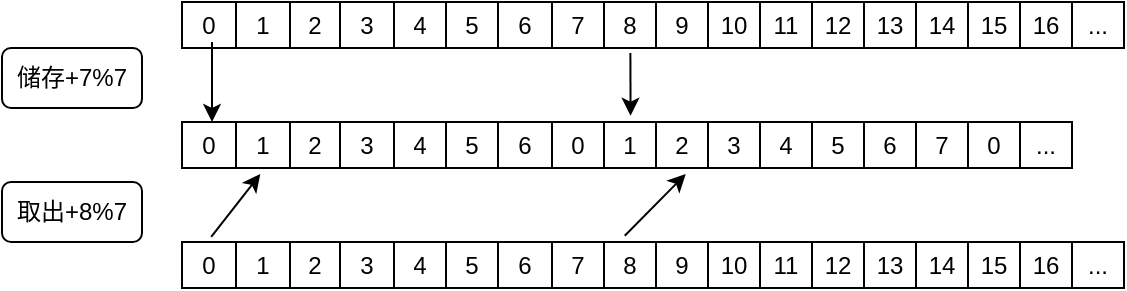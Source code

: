 <mxfile>
    <diagram id="WmXZn-xdo7FN-RLZN24F" name="第 1 页">
        <mxGraphModel dx="550" dy="493" grid="1" gridSize="10" guides="1" tooltips="1" connect="1" arrows="1" fold="1" page="1" pageScale="1" pageWidth="827" pageHeight="1169" math="0" shadow="0">
            <root>
                <mxCell id="0"/>
                <mxCell id="1" parent="0"/>
                <mxCell id="3" value="" style="shape=table;html=1;whiteSpace=wrap;startSize=0;container=1;collapsible=0;childLayout=tableLayout;" vertex="1" parent="1">
                    <mxGeometry x="120" y="180" width="471" height="23" as="geometry"/>
                </mxCell>
                <mxCell id="4" value="" style="shape=tableRow;horizontal=0;startSize=0;swimlaneHead=0;swimlaneBody=0;top=0;left=0;bottom=0;right=0;collapsible=0;dropTarget=0;fillColor=none;points=[[0,0.5],[1,0.5]];portConstraint=eastwest;" vertex="1" parent="3">
                    <mxGeometry width="471" height="23" as="geometry"/>
                </mxCell>
                <mxCell id="101" value="0" style="shape=partialRectangle;html=1;whiteSpace=wrap;connectable=0;fillColor=none;top=0;left=0;bottom=0;right=0;overflow=hidden;" vertex="1" parent="4">
                    <mxGeometry width="27" height="23" as="geometry">
                        <mxRectangle width="27" height="23" as="alternateBounds"/>
                    </mxGeometry>
                </mxCell>
                <mxCell id="5" value="1" style="shape=partialRectangle;html=1;whiteSpace=wrap;connectable=0;fillColor=none;top=0;left=0;bottom=0;right=0;overflow=hidden;" vertex="1" parent="4">
                    <mxGeometry x="27" width="27" height="23" as="geometry">
                        <mxRectangle width="27" height="23" as="alternateBounds"/>
                    </mxGeometry>
                </mxCell>
                <mxCell id="6" value="2" style="shape=partialRectangle;html=1;whiteSpace=wrap;connectable=0;fillColor=none;top=0;left=0;bottom=0;right=0;overflow=hidden;" vertex="1" parent="4">
                    <mxGeometry x="54" width="25" height="23" as="geometry">
                        <mxRectangle width="25" height="23" as="alternateBounds"/>
                    </mxGeometry>
                </mxCell>
                <mxCell id="7" value="3" style="shape=partialRectangle;html=1;whiteSpace=wrap;connectable=0;fillColor=none;top=0;left=0;bottom=0;right=0;overflow=hidden;" vertex="1" parent="4">
                    <mxGeometry x="79" width="27" height="23" as="geometry">
                        <mxRectangle width="27" height="23" as="alternateBounds"/>
                    </mxGeometry>
                </mxCell>
                <mxCell id="8" value="4" style="shape=partialRectangle;html=1;whiteSpace=wrap;connectable=0;fillColor=none;top=0;left=0;bottom=0;right=0;overflow=hidden;" vertex="1" parent="4">
                    <mxGeometry x="106" width="26" height="23" as="geometry">
                        <mxRectangle width="26" height="23" as="alternateBounds"/>
                    </mxGeometry>
                </mxCell>
                <mxCell id="9" value="5" style="shape=partialRectangle;html=1;whiteSpace=wrap;connectable=0;fillColor=none;top=0;left=0;bottom=0;right=0;overflow=hidden;" vertex="1" parent="4">
                    <mxGeometry x="132" width="26" height="23" as="geometry">
                        <mxRectangle width="26" height="23" as="alternateBounds"/>
                    </mxGeometry>
                </mxCell>
                <mxCell id="10" value="6" style="shape=partialRectangle;html=1;whiteSpace=wrap;connectable=0;fillColor=none;top=0;left=0;bottom=0;right=0;overflow=hidden;" vertex="1" parent="4">
                    <mxGeometry x="158" width="27" height="23" as="geometry">
                        <mxRectangle width="27" height="23" as="alternateBounds"/>
                    </mxGeometry>
                </mxCell>
                <mxCell id="11" value="7" style="shape=partialRectangle;html=1;whiteSpace=wrap;connectable=0;fillColor=none;top=0;left=0;bottom=0;right=0;overflow=hidden;" vertex="1" parent="4">
                    <mxGeometry x="185" width="26" height="23" as="geometry">
                        <mxRectangle width="26" height="23" as="alternateBounds"/>
                    </mxGeometry>
                </mxCell>
                <mxCell id="12" value="8" style="shape=partialRectangle;html=1;whiteSpace=wrap;connectable=0;fillColor=none;top=0;left=0;bottom=0;right=0;overflow=hidden;" vertex="1" parent="4">
                    <mxGeometry x="211" width="26" height="23" as="geometry">
                        <mxRectangle width="26" height="23" as="alternateBounds"/>
                    </mxGeometry>
                </mxCell>
                <mxCell id="13" value="9" style="shape=partialRectangle;html=1;whiteSpace=wrap;connectable=0;fillColor=none;top=0;left=0;bottom=0;right=0;overflow=hidden;" vertex="1" parent="4">
                    <mxGeometry x="237" width="26" height="23" as="geometry">
                        <mxRectangle width="26" height="23" as="alternateBounds"/>
                    </mxGeometry>
                </mxCell>
                <mxCell id="14" value="10" style="shape=partialRectangle;html=1;whiteSpace=wrap;connectable=0;fillColor=none;top=0;left=0;bottom=0;right=0;overflow=hidden;" vertex="1" parent="4">
                    <mxGeometry x="263" width="26" height="23" as="geometry">
                        <mxRectangle width="26" height="23" as="alternateBounds"/>
                    </mxGeometry>
                </mxCell>
                <mxCell id="15" value="11" style="shape=partialRectangle;html=1;whiteSpace=wrap;connectable=0;fillColor=none;top=0;left=0;bottom=0;right=0;overflow=hidden;" vertex="1" parent="4">
                    <mxGeometry x="289" width="26" height="23" as="geometry">
                        <mxRectangle width="26" height="23" as="alternateBounds"/>
                    </mxGeometry>
                </mxCell>
                <mxCell id="16" value="12" style="shape=partialRectangle;html=1;whiteSpace=wrap;connectable=0;fillColor=none;top=0;left=0;bottom=0;right=0;overflow=hidden;" vertex="1" parent="4">
                    <mxGeometry x="315" width="26" height="23" as="geometry">
                        <mxRectangle width="26" height="23" as="alternateBounds"/>
                    </mxGeometry>
                </mxCell>
                <mxCell id="17" value="13" style="shape=partialRectangle;html=1;whiteSpace=wrap;connectable=0;fillColor=none;top=0;left=0;bottom=0;right=0;overflow=hidden;" vertex="1" parent="4">
                    <mxGeometry x="341" width="26" height="23" as="geometry">
                        <mxRectangle width="26" height="23" as="alternateBounds"/>
                    </mxGeometry>
                </mxCell>
                <mxCell id="18" value="14" style="shape=partialRectangle;html=1;whiteSpace=wrap;connectable=0;fillColor=none;top=0;left=0;bottom=0;right=0;overflow=hidden;" vertex="1" parent="4">
                    <mxGeometry x="367" width="26" height="23" as="geometry">
                        <mxRectangle width="26" height="23" as="alternateBounds"/>
                    </mxGeometry>
                </mxCell>
                <mxCell id="19" value="15" style="shape=partialRectangle;html=1;whiteSpace=wrap;connectable=0;fillColor=none;top=0;left=0;bottom=0;right=0;overflow=hidden;" vertex="1" parent="4">
                    <mxGeometry x="393" width="26" height="23" as="geometry">
                        <mxRectangle width="26" height="23" as="alternateBounds"/>
                    </mxGeometry>
                </mxCell>
                <mxCell id="20" value="16" style="shape=partialRectangle;html=1;whiteSpace=wrap;connectable=0;fillColor=none;top=0;left=0;bottom=0;right=0;overflow=hidden;" vertex="1" parent="4">
                    <mxGeometry x="419" width="26" height="23" as="geometry">
                        <mxRectangle width="26" height="23" as="alternateBounds"/>
                    </mxGeometry>
                </mxCell>
                <mxCell id="21" value="..." style="shape=partialRectangle;html=1;whiteSpace=wrap;connectable=0;fillColor=none;top=0;left=0;bottom=0;right=0;overflow=hidden;" vertex="1" parent="4">
                    <mxGeometry x="445" width="26" height="23" as="geometry">
                        <mxRectangle width="26" height="23" as="alternateBounds"/>
                    </mxGeometry>
                </mxCell>
                <mxCell id="42" value="" style="shape=table;html=1;whiteSpace=wrap;startSize=0;container=1;collapsible=0;childLayout=tableLayout;" vertex="1" parent="1">
                    <mxGeometry x="120" y="240" width="445" height="23" as="geometry"/>
                </mxCell>
                <mxCell id="43" value="" style="shape=tableRow;horizontal=0;startSize=0;swimlaneHead=0;swimlaneBody=0;top=0;left=0;bottom=0;right=0;collapsible=0;dropTarget=0;fillColor=none;points=[[0,0.5],[1,0.5]];portConstraint=eastwest;" vertex="1" parent="42">
                    <mxGeometry width="445" height="23" as="geometry"/>
                </mxCell>
                <mxCell id="61" value="0" style="shape=partialRectangle;html=1;whiteSpace=wrap;connectable=0;fillColor=none;top=0;left=0;bottom=0;right=0;overflow=hidden;" vertex="1" parent="43">
                    <mxGeometry width="27" height="23" as="geometry">
                        <mxRectangle width="27" height="23" as="alternateBounds"/>
                    </mxGeometry>
                </mxCell>
                <mxCell id="44" value="1" style="shape=partialRectangle;html=1;whiteSpace=wrap;connectable=0;fillColor=none;top=0;left=0;bottom=0;right=0;overflow=hidden;" vertex="1" parent="43">
                    <mxGeometry x="27" width="27" height="23" as="geometry">
                        <mxRectangle width="27" height="23" as="alternateBounds"/>
                    </mxGeometry>
                </mxCell>
                <mxCell id="45" value="2" style="shape=partialRectangle;html=1;whiteSpace=wrap;connectable=0;fillColor=none;top=0;left=0;bottom=0;right=0;overflow=hidden;" vertex="1" parent="43">
                    <mxGeometry x="54" width="25" height="23" as="geometry">
                        <mxRectangle width="25" height="23" as="alternateBounds"/>
                    </mxGeometry>
                </mxCell>
                <mxCell id="46" value="3" style="shape=partialRectangle;html=1;whiteSpace=wrap;connectable=0;fillColor=none;top=0;left=0;bottom=0;right=0;overflow=hidden;" vertex="1" parent="43">
                    <mxGeometry x="79" width="27" height="23" as="geometry">
                        <mxRectangle width="27" height="23" as="alternateBounds"/>
                    </mxGeometry>
                </mxCell>
                <mxCell id="47" value="4" style="shape=partialRectangle;html=1;whiteSpace=wrap;connectable=0;fillColor=none;top=0;left=0;bottom=0;right=0;overflow=hidden;" vertex="1" parent="43">
                    <mxGeometry x="106" width="26" height="23" as="geometry">
                        <mxRectangle width="26" height="23" as="alternateBounds"/>
                    </mxGeometry>
                </mxCell>
                <mxCell id="48" value="5" style="shape=partialRectangle;html=1;whiteSpace=wrap;connectable=0;fillColor=none;top=0;left=0;bottom=0;right=0;overflow=hidden;" vertex="1" parent="43">
                    <mxGeometry x="132" width="26" height="23" as="geometry">
                        <mxRectangle width="26" height="23" as="alternateBounds"/>
                    </mxGeometry>
                </mxCell>
                <mxCell id="49" value="6" style="shape=partialRectangle;html=1;whiteSpace=wrap;connectable=0;fillColor=none;top=0;left=0;bottom=0;right=0;overflow=hidden;" vertex="1" parent="43">
                    <mxGeometry x="158" width="27" height="23" as="geometry">
                        <mxRectangle width="27" height="23" as="alternateBounds"/>
                    </mxGeometry>
                </mxCell>
                <mxCell id="50" value="0" style="shape=partialRectangle;html=1;whiteSpace=wrap;connectable=0;fillColor=none;top=0;left=0;bottom=0;right=0;overflow=hidden;" vertex="1" parent="43">
                    <mxGeometry x="185" width="26" height="23" as="geometry">
                        <mxRectangle width="26" height="23" as="alternateBounds"/>
                    </mxGeometry>
                </mxCell>
                <mxCell id="51" value="1" style="shape=partialRectangle;html=1;whiteSpace=wrap;connectable=0;fillColor=none;top=0;left=0;bottom=0;right=0;overflow=hidden;" vertex="1" parent="43">
                    <mxGeometry x="211" width="26" height="23" as="geometry">
                        <mxRectangle width="26" height="23" as="alternateBounds"/>
                    </mxGeometry>
                </mxCell>
                <mxCell id="52" value="2" style="shape=partialRectangle;html=1;whiteSpace=wrap;connectable=0;fillColor=none;top=0;left=0;bottom=0;right=0;overflow=hidden;" vertex="1" parent="43">
                    <mxGeometry x="237" width="26" height="23" as="geometry">
                        <mxRectangle width="26" height="23" as="alternateBounds"/>
                    </mxGeometry>
                </mxCell>
                <mxCell id="53" value="3" style="shape=partialRectangle;html=1;whiteSpace=wrap;connectable=0;fillColor=none;top=0;left=0;bottom=0;right=0;overflow=hidden;" vertex="1" parent="43">
                    <mxGeometry x="263" width="26" height="23" as="geometry">
                        <mxRectangle width="26" height="23" as="alternateBounds"/>
                    </mxGeometry>
                </mxCell>
                <mxCell id="54" value="4" style="shape=partialRectangle;html=1;whiteSpace=wrap;connectable=0;fillColor=none;top=0;left=0;bottom=0;right=0;overflow=hidden;" vertex="1" parent="43">
                    <mxGeometry x="289" width="26" height="23" as="geometry">
                        <mxRectangle width="26" height="23" as="alternateBounds"/>
                    </mxGeometry>
                </mxCell>
                <mxCell id="55" value="5" style="shape=partialRectangle;html=1;whiteSpace=wrap;connectable=0;fillColor=none;top=0;left=0;bottom=0;right=0;overflow=hidden;" vertex="1" parent="43">
                    <mxGeometry x="315" width="26" height="23" as="geometry">
                        <mxRectangle width="26" height="23" as="alternateBounds"/>
                    </mxGeometry>
                </mxCell>
                <mxCell id="56" value="6" style="shape=partialRectangle;html=1;whiteSpace=wrap;connectable=0;fillColor=none;top=0;left=0;bottom=0;right=0;overflow=hidden;" vertex="1" parent="43">
                    <mxGeometry x="341" width="26" height="23" as="geometry">
                        <mxRectangle width="26" height="23" as="alternateBounds"/>
                    </mxGeometry>
                </mxCell>
                <mxCell id="57" value="7" style="shape=partialRectangle;html=1;whiteSpace=wrap;connectable=0;fillColor=none;top=0;left=0;bottom=0;right=0;overflow=hidden;" vertex="1" parent="43">
                    <mxGeometry x="367" width="26" height="23" as="geometry">
                        <mxRectangle width="26" height="23" as="alternateBounds"/>
                    </mxGeometry>
                </mxCell>
                <mxCell id="58" value="0" style="shape=partialRectangle;html=1;whiteSpace=wrap;connectable=0;fillColor=none;top=0;left=0;bottom=0;right=0;overflow=hidden;" vertex="1" parent="43">
                    <mxGeometry x="393" width="26" height="23" as="geometry">
                        <mxRectangle width="26" height="23" as="alternateBounds"/>
                    </mxGeometry>
                </mxCell>
                <mxCell id="59" value="..." style="shape=partialRectangle;html=1;whiteSpace=wrap;connectable=0;fillColor=none;top=0;left=0;bottom=0;right=0;overflow=hidden;" vertex="1" parent="43">
                    <mxGeometry x="419" width="26" height="23" as="geometry">
                        <mxRectangle width="26" height="23" as="alternateBounds"/>
                    </mxGeometry>
                </mxCell>
                <mxCell id="103" value="储存+7%7" style="rounded=1;whiteSpace=wrap;html=1;" vertex="1" parent="1">
                    <mxGeometry x="30" y="203" width="70" height="30" as="geometry"/>
                </mxCell>
                <mxCell id="104" value="取出+8%7" style="rounded=1;whiteSpace=wrap;html=1;" vertex="1" parent="1">
                    <mxGeometry x="30" y="270" width="70" height="30" as="geometry"/>
                </mxCell>
                <mxCell id="121" value="" style="endArrow=classic;html=1;" edge="1" parent="1">
                    <mxGeometry width="50" height="50" relative="1" as="geometry">
                        <mxPoint x="135" y="200" as="sourcePoint"/>
                        <mxPoint x="135" y="240" as="targetPoint"/>
                    </mxGeometry>
                </mxCell>
                <mxCell id="122" value="" style="endArrow=classic;html=1;exitX=0.476;exitY=1.106;exitDx=0;exitDy=0;exitPerimeter=0;entryX=0.504;entryY=-0.136;entryDx=0;entryDy=0;entryPerimeter=0;" edge="1" parent="1" source="4" target="43">
                    <mxGeometry width="50" height="50" relative="1" as="geometry">
                        <mxPoint x="344" y="180" as="sourcePoint"/>
                        <mxPoint x="344" y="230" as="targetPoint"/>
                    </mxGeometry>
                </mxCell>
                <mxCell id="143" value="" style="shape=table;html=1;whiteSpace=wrap;startSize=0;container=1;collapsible=0;childLayout=tableLayout;" vertex="1" parent="1">
                    <mxGeometry x="120" y="300" width="471" height="23" as="geometry"/>
                </mxCell>
                <mxCell id="144" value="" style="shape=tableRow;horizontal=0;startSize=0;swimlaneHead=0;swimlaneBody=0;top=0;left=0;bottom=0;right=0;collapsible=0;dropTarget=0;fillColor=none;points=[[0,0.5],[1,0.5]];portConstraint=eastwest;" vertex="1" parent="143">
                    <mxGeometry width="471" height="23" as="geometry"/>
                </mxCell>
                <mxCell id="145" value="0" style="shape=partialRectangle;html=1;whiteSpace=wrap;connectable=0;fillColor=none;top=0;left=0;bottom=0;right=0;overflow=hidden;" vertex="1" parent="144">
                    <mxGeometry width="27" height="23" as="geometry">
                        <mxRectangle width="27" height="23" as="alternateBounds"/>
                    </mxGeometry>
                </mxCell>
                <mxCell id="146" value="1" style="shape=partialRectangle;html=1;whiteSpace=wrap;connectable=0;fillColor=none;top=0;left=0;bottom=0;right=0;overflow=hidden;" vertex="1" parent="144">
                    <mxGeometry x="27" width="27" height="23" as="geometry">
                        <mxRectangle width="27" height="23" as="alternateBounds"/>
                    </mxGeometry>
                </mxCell>
                <mxCell id="147" value="2" style="shape=partialRectangle;html=1;whiteSpace=wrap;connectable=0;fillColor=none;top=0;left=0;bottom=0;right=0;overflow=hidden;" vertex="1" parent="144">
                    <mxGeometry x="54" width="25" height="23" as="geometry">
                        <mxRectangle width="25" height="23" as="alternateBounds"/>
                    </mxGeometry>
                </mxCell>
                <mxCell id="148" value="3" style="shape=partialRectangle;html=1;whiteSpace=wrap;connectable=0;fillColor=none;top=0;left=0;bottom=0;right=0;overflow=hidden;" vertex="1" parent="144">
                    <mxGeometry x="79" width="27" height="23" as="geometry">
                        <mxRectangle width="27" height="23" as="alternateBounds"/>
                    </mxGeometry>
                </mxCell>
                <mxCell id="149" value="4" style="shape=partialRectangle;html=1;whiteSpace=wrap;connectable=0;fillColor=none;top=0;left=0;bottom=0;right=0;overflow=hidden;" vertex="1" parent="144">
                    <mxGeometry x="106" width="26" height="23" as="geometry">
                        <mxRectangle width="26" height="23" as="alternateBounds"/>
                    </mxGeometry>
                </mxCell>
                <mxCell id="150" value="5" style="shape=partialRectangle;html=1;whiteSpace=wrap;connectable=0;fillColor=none;top=0;left=0;bottom=0;right=0;overflow=hidden;" vertex="1" parent="144">
                    <mxGeometry x="132" width="26" height="23" as="geometry">
                        <mxRectangle width="26" height="23" as="alternateBounds"/>
                    </mxGeometry>
                </mxCell>
                <mxCell id="151" value="6" style="shape=partialRectangle;html=1;whiteSpace=wrap;connectable=0;fillColor=none;top=0;left=0;bottom=0;right=0;overflow=hidden;" vertex="1" parent="144">
                    <mxGeometry x="158" width="27" height="23" as="geometry">
                        <mxRectangle width="27" height="23" as="alternateBounds"/>
                    </mxGeometry>
                </mxCell>
                <mxCell id="152" value="7" style="shape=partialRectangle;html=1;whiteSpace=wrap;connectable=0;fillColor=none;top=0;left=0;bottom=0;right=0;overflow=hidden;" vertex="1" parent="144">
                    <mxGeometry x="185" width="26" height="23" as="geometry">
                        <mxRectangle width="26" height="23" as="alternateBounds"/>
                    </mxGeometry>
                </mxCell>
                <mxCell id="153" value="8" style="shape=partialRectangle;html=1;whiteSpace=wrap;connectable=0;fillColor=none;top=0;left=0;bottom=0;right=0;overflow=hidden;" vertex="1" parent="144">
                    <mxGeometry x="211" width="26" height="23" as="geometry">
                        <mxRectangle width="26" height="23" as="alternateBounds"/>
                    </mxGeometry>
                </mxCell>
                <mxCell id="154" value="9" style="shape=partialRectangle;html=1;whiteSpace=wrap;connectable=0;fillColor=none;top=0;left=0;bottom=0;right=0;overflow=hidden;" vertex="1" parent="144">
                    <mxGeometry x="237" width="26" height="23" as="geometry">
                        <mxRectangle width="26" height="23" as="alternateBounds"/>
                    </mxGeometry>
                </mxCell>
                <mxCell id="155" value="10" style="shape=partialRectangle;html=1;whiteSpace=wrap;connectable=0;fillColor=none;top=0;left=0;bottom=0;right=0;overflow=hidden;" vertex="1" parent="144">
                    <mxGeometry x="263" width="26" height="23" as="geometry">
                        <mxRectangle width="26" height="23" as="alternateBounds"/>
                    </mxGeometry>
                </mxCell>
                <mxCell id="156" value="11" style="shape=partialRectangle;html=1;whiteSpace=wrap;connectable=0;fillColor=none;top=0;left=0;bottom=0;right=0;overflow=hidden;" vertex="1" parent="144">
                    <mxGeometry x="289" width="26" height="23" as="geometry">
                        <mxRectangle width="26" height="23" as="alternateBounds"/>
                    </mxGeometry>
                </mxCell>
                <mxCell id="157" value="12" style="shape=partialRectangle;html=1;whiteSpace=wrap;connectable=0;fillColor=none;top=0;left=0;bottom=0;right=0;overflow=hidden;" vertex="1" parent="144">
                    <mxGeometry x="315" width="26" height="23" as="geometry">
                        <mxRectangle width="26" height="23" as="alternateBounds"/>
                    </mxGeometry>
                </mxCell>
                <mxCell id="158" value="13" style="shape=partialRectangle;html=1;whiteSpace=wrap;connectable=0;fillColor=none;top=0;left=0;bottom=0;right=0;overflow=hidden;" vertex="1" parent="144">
                    <mxGeometry x="341" width="26" height="23" as="geometry">
                        <mxRectangle width="26" height="23" as="alternateBounds"/>
                    </mxGeometry>
                </mxCell>
                <mxCell id="159" value="14" style="shape=partialRectangle;html=1;whiteSpace=wrap;connectable=0;fillColor=none;top=0;left=0;bottom=0;right=0;overflow=hidden;" vertex="1" parent="144">
                    <mxGeometry x="367" width="26" height="23" as="geometry">
                        <mxRectangle width="26" height="23" as="alternateBounds"/>
                    </mxGeometry>
                </mxCell>
                <mxCell id="160" value="15" style="shape=partialRectangle;html=1;whiteSpace=wrap;connectable=0;fillColor=none;top=0;left=0;bottom=0;right=0;overflow=hidden;" vertex="1" parent="144">
                    <mxGeometry x="393" width="26" height="23" as="geometry">
                        <mxRectangle width="26" height="23" as="alternateBounds"/>
                    </mxGeometry>
                </mxCell>
                <mxCell id="161" value="16" style="shape=partialRectangle;html=1;whiteSpace=wrap;connectable=0;fillColor=none;top=0;left=0;bottom=0;right=0;overflow=hidden;" vertex="1" parent="144">
                    <mxGeometry x="419" width="26" height="23" as="geometry">
                        <mxRectangle width="26" height="23" as="alternateBounds"/>
                    </mxGeometry>
                </mxCell>
                <mxCell id="162" value="..." style="shape=partialRectangle;html=1;whiteSpace=wrap;connectable=0;fillColor=none;top=0;left=0;bottom=0;right=0;overflow=hidden;" vertex="1" parent="144">
                    <mxGeometry x="445" width="26" height="23" as="geometry">
                        <mxRectangle width="26" height="23" as="alternateBounds"/>
                    </mxGeometry>
                </mxCell>
                <mxCell id="163" value="" style="endArrow=classic;html=1;exitX=0.031;exitY=-0.111;exitDx=0;exitDy=0;exitPerimeter=0;entryX=0.088;entryY=1.131;entryDx=0;entryDy=0;entryPerimeter=0;" edge="1" parent="1" source="144" target="43">
                    <mxGeometry width="50" height="50" relative="1" as="geometry">
                        <mxPoint x="320" y="180" as="sourcePoint"/>
                        <mxPoint x="370" y="130" as="targetPoint"/>
                    </mxGeometry>
                </mxCell>
                <mxCell id="164" value="" style="endArrow=classic;html=1;exitX=0.47;exitY=-0.136;exitDx=0;exitDy=0;exitPerimeter=0;entryX=0.566;entryY=1.131;entryDx=0;entryDy=0;entryPerimeter=0;" edge="1" parent="1" source="144" target="43">
                    <mxGeometry width="50" height="50" relative="1" as="geometry">
                        <mxPoint x="144.601" y="307.447" as="sourcePoint"/>
                        <mxPoint x="169.16" y="276.013" as="targetPoint"/>
                    </mxGeometry>
                </mxCell>
            </root>
        </mxGraphModel>
    </diagram>
</mxfile>